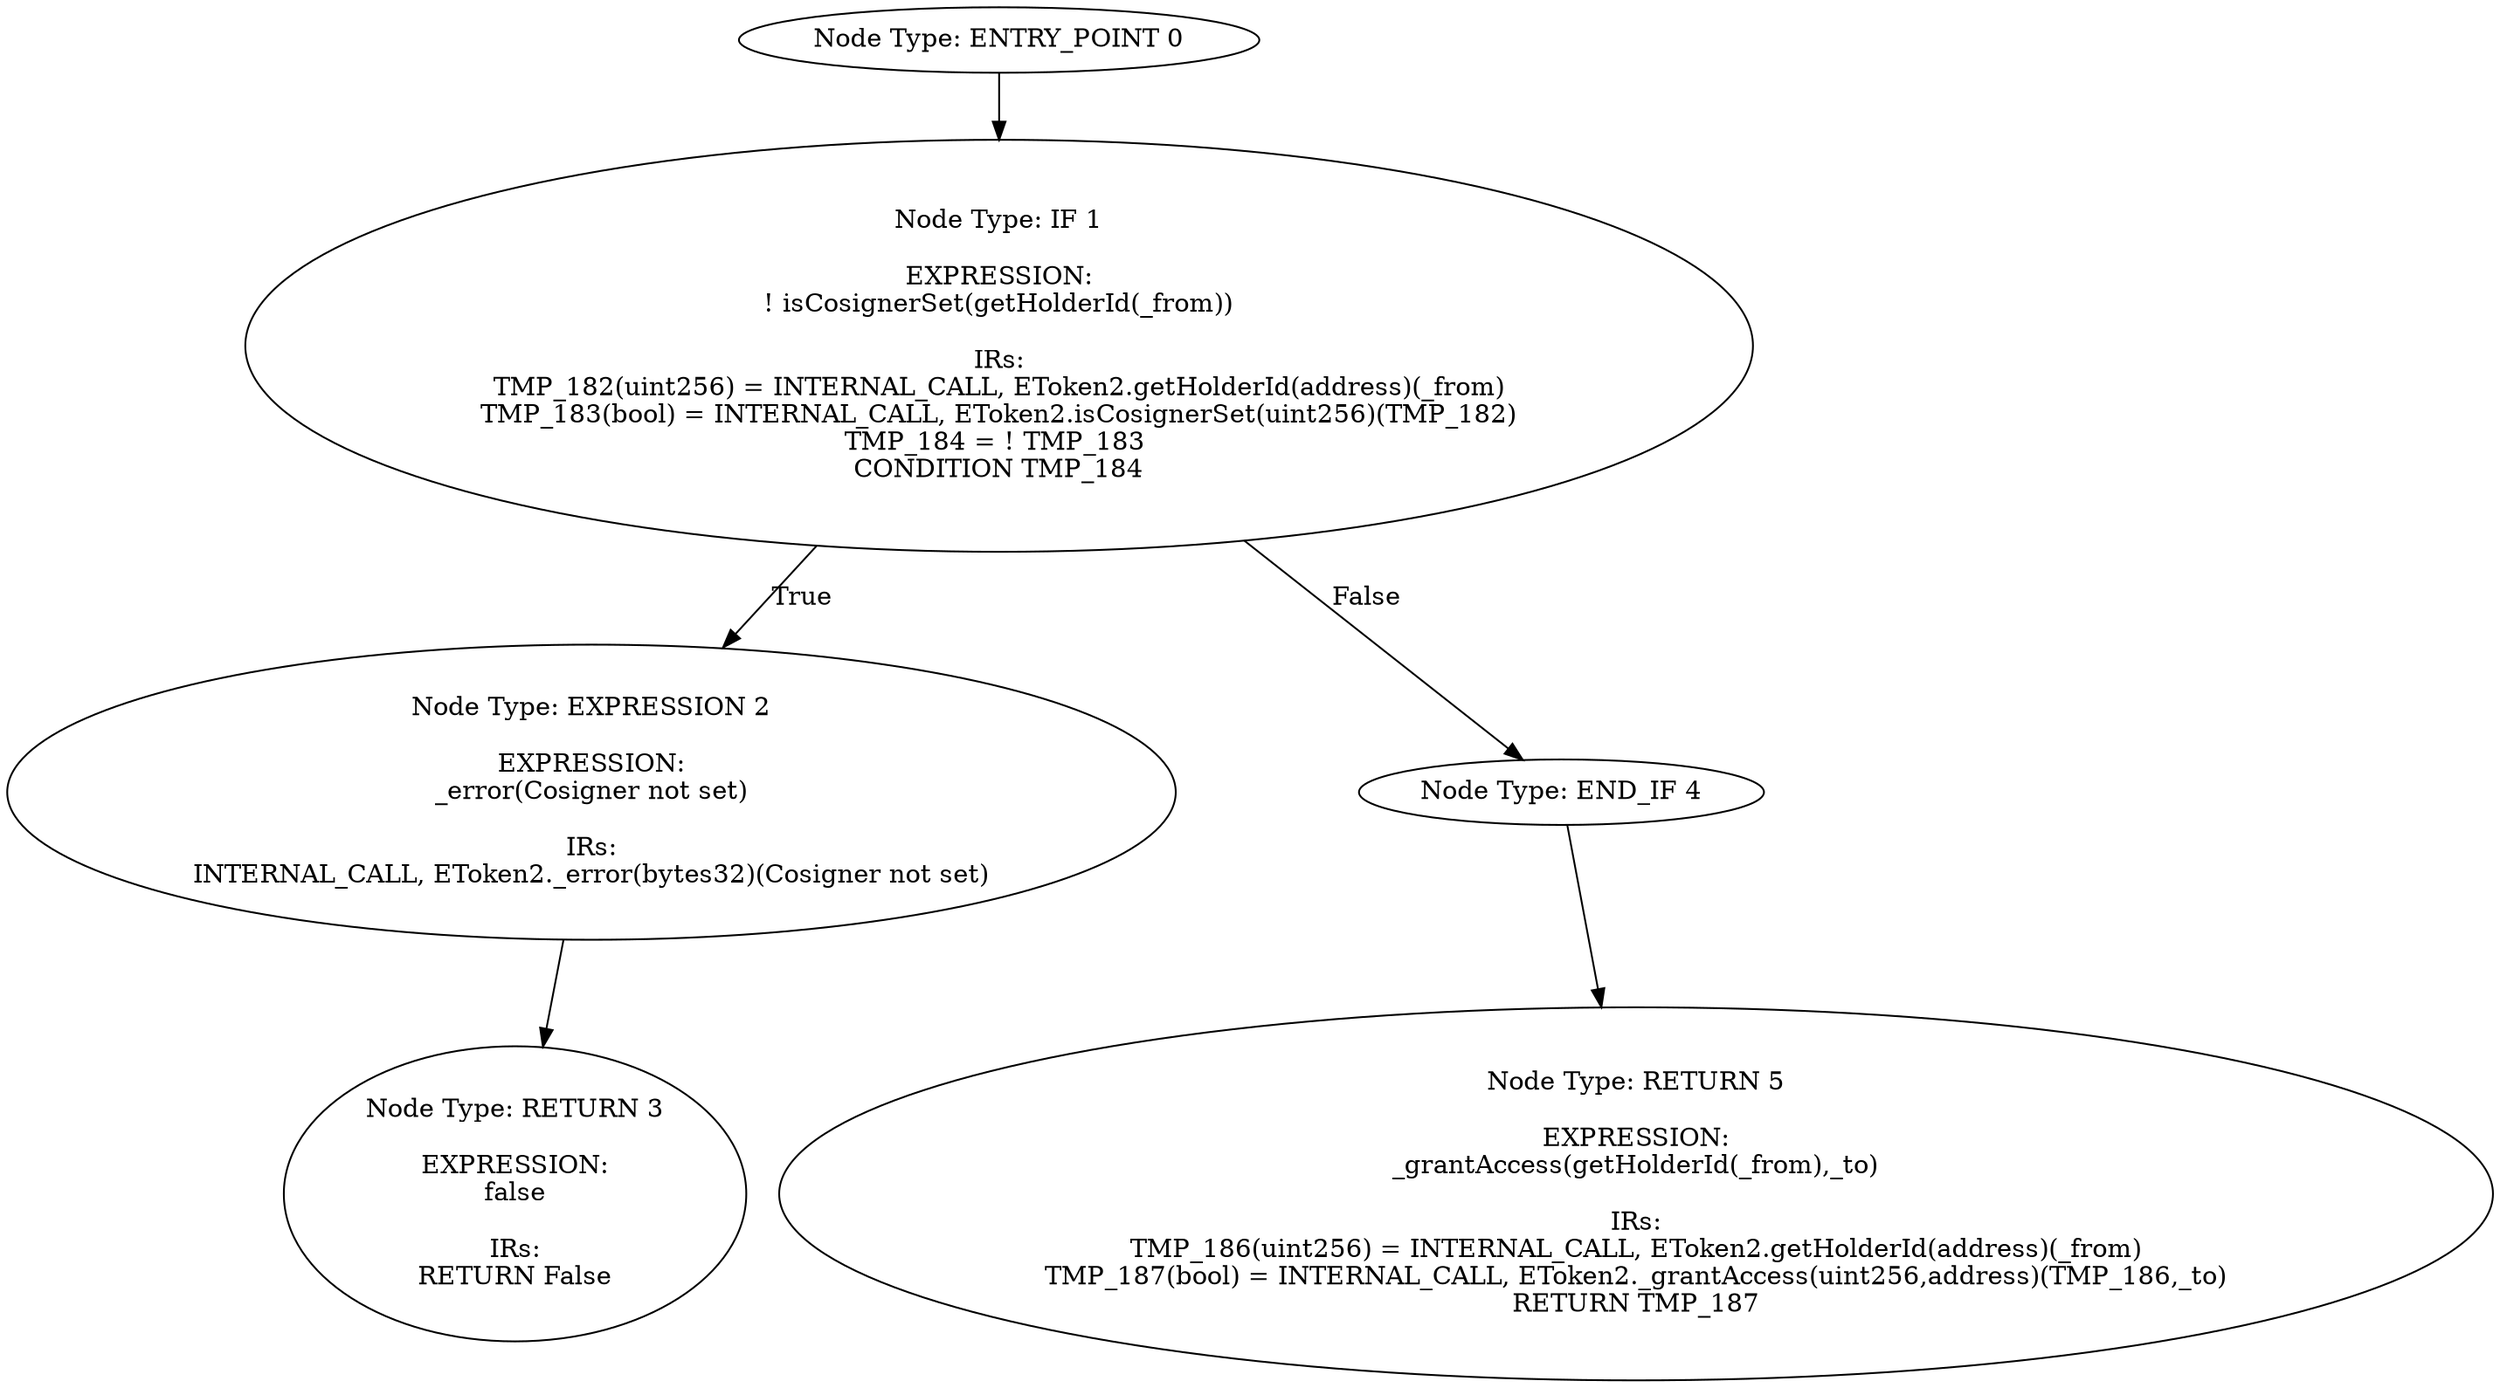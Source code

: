 digraph{
0[label="Node Type: ENTRY_POINT 0
"];
0->1;
1[label="Node Type: IF 1

EXPRESSION:
! isCosignerSet(getHolderId(_from))

IRs:
TMP_182(uint256) = INTERNAL_CALL, EToken2.getHolderId(address)(_from)
TMP_183(bool) = INTERNAL_CALL, EToken2.isCosignerSet(uint256)(TMP_182)
TMP_184 = ! TMP_183 
CONDITION TMP_184"];
1->2[label="True"];
1->4[label="False"];
2[label="Node Type: EXPRESSION 2

EXPRESSION:
_error(Cosigner not set)

IRs:
INTERNAL_CALL, EToken2._error(bytes32)(Cosigner not set)"];
2->3;
3[label="Node Type: RETURN 3

EXPRESSION:
false

IRs:
RETURN False"];
4[label="Node Type: END_IF 4
"];
4->5;
5[label="Node Type: RETURN 5

EXPRESSION:
_grantAccess(getHolderId(_from),_to)

IRs:
TMP_186(uint256) = INTERNAL_CALL, EToken2.getHolderId(address)(_from)
TMP_187(bool) = INTERNAL_CALL, EToken2._grantAccess(uint256,address)(TMP_186,_to)
RETURN TMP_187"];
}
